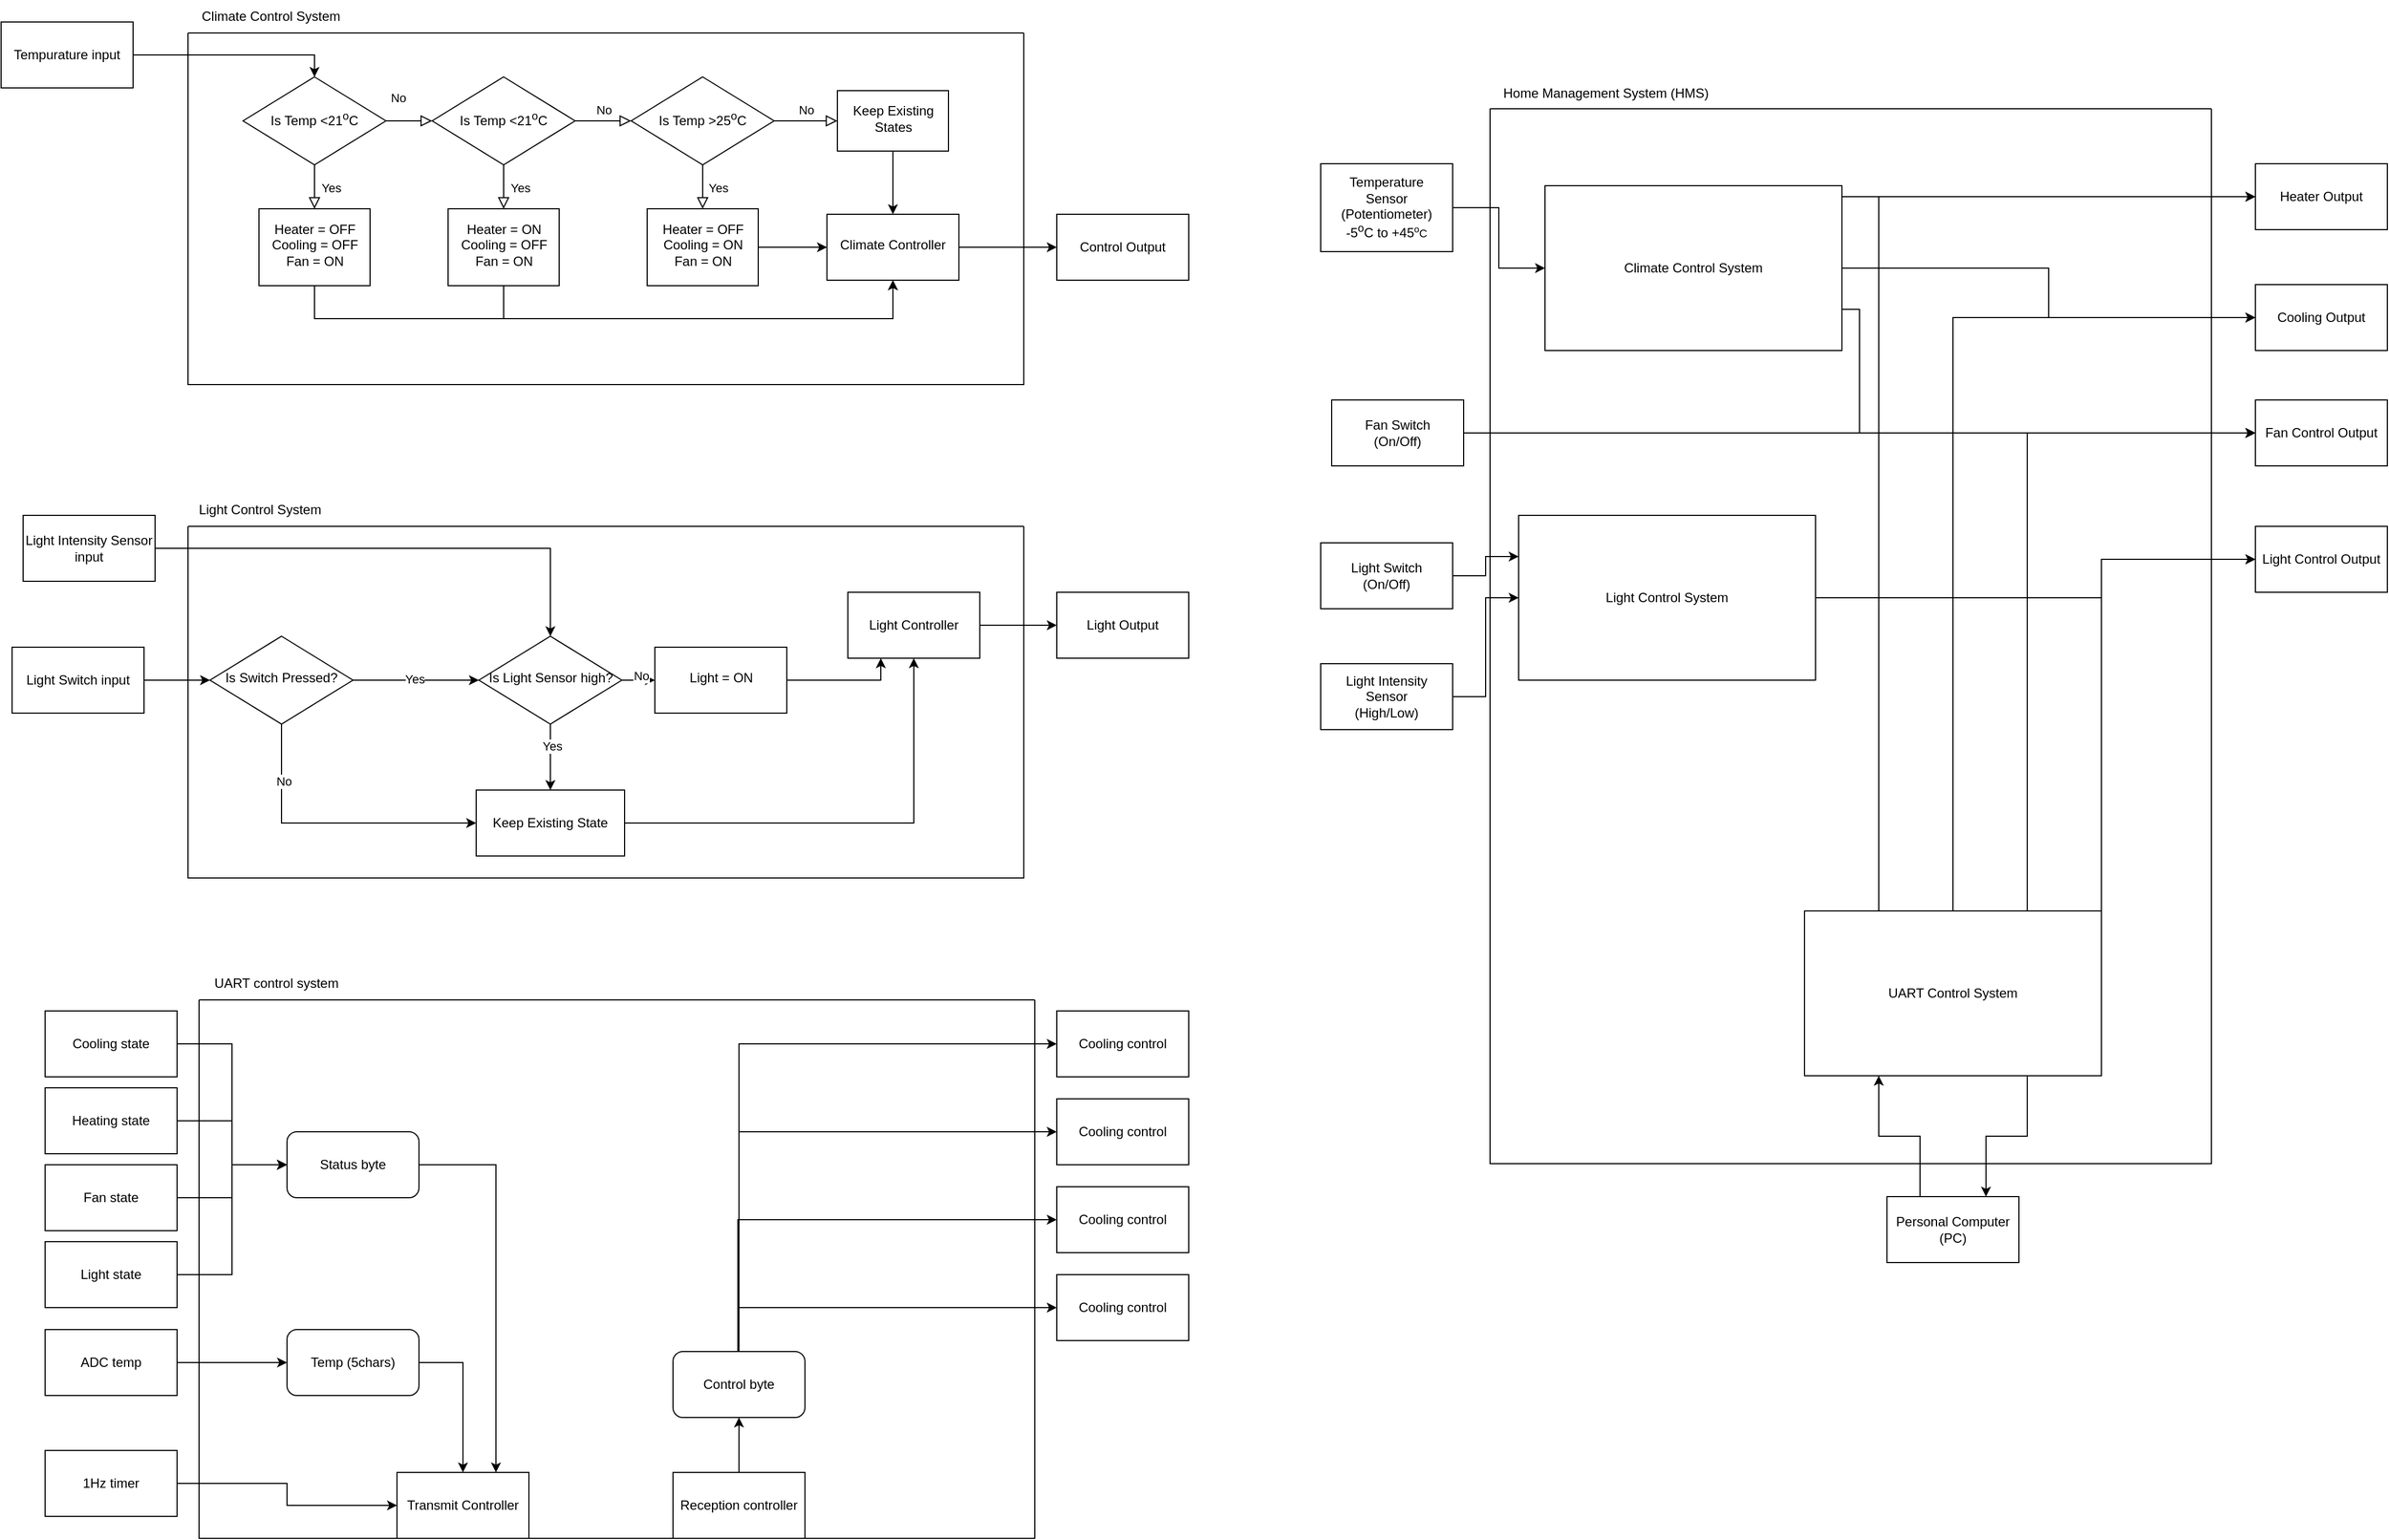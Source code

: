 <mxfile version="24.2.5" type="device">
  <diagram id="C5RBs43oDa-KdzZeNtuy" name="Page-1">
    <mxGraphModel dx="3754" dy="2619" grid="1" gridSize="10" guides="1" tooltips="1" connect="1" arrows="1" fold="1" page="1" pageScale="1" pageWidth="827" pageHeight="1169" math="0" shadow="0">
      <root>
        <mxCell id="WIyWlLk6GJQsqaUBKTNV-0" />
        <mxCell id="WIyWlLk6GJQsqaUBKTNV-1" parent="WIyWlLk6GJQsqaUBKTNV-0" />
        <mxCell id="2rXGyk0SuymWQeA6SV-Z-1" value="" style="swimlane;startSize=0;" parent="WIyWlLk6GJQsqaUBKTNV-1" vertex="1">
          <mxGeometry x="-56" y="-1001" width="656" height="960" as="geometry">
            <mxRectangle x="74" y="-1140" width="50" height="40" as="alternateBounds" />
          </mxGeometry>
        </mxCell>
        <mxCell id="WIyWlLk6GJQsqaUBKTNV-3" value="Climate Control System" style="rounded=0;whiteSpace=wrap;html=1;fontSize=12;glass=0;strokeWidth=1;shadow=0;" parent="2rXGyk0SuymWQeA6SV-Z-1" vertex="1">
          <mxGeometry x="50" y="70" width="270" height="150" as="geometry" />
        </mxCell>
        <mxCell id="xXoEjdqf35PmgsImBFYN-170" value="Light Control System" style="rounded=0;whiteSpace=wrap;html=1;fontSize=12;glass=0;strokeWidth=1;shadow=0;" vertex="1" parent="2rXGyk0SuymWQeA6SV-Z-1">
          <mxGeometry x="26" y="370" width="270" height="150" as="geometry" />
        </mxCell>
        <mxCell id="xXoEjdqf35PmgsImBFYN-194" value="UART Control System" style="rounded=0;whiteSpace=wrap;html=1;fontSize=12;glass=0;strokeWidth=1;shadow=0;" vertex="1" parent="2rXGyk0SuymWQeA6SV-Z-1">
          <mxGeometry x="286" y="730" width="270" height="150" as="geometry" />
        </mxCell>
        <mxCell id="D5I7svYoB9YriWjaTzVM-0" style="edgeStyle=orthogonalEdgeStyle;rounded=0;orthogonalLoop=1;jettySize=auto;html=1;entryX=0;entryY=0.5;entryDx=0;entryDy=0;" parent="WIyWlLk6GJQsqaUBKTNV-1" source="2rXGyk0SuymWQeA6SV-Z-3" target="WIyWlLk6GJQsqaUBKTNV-3" edge="1">
          <mxGeometry relative="1" as="geometry">
            <mxPoint x="-70" y="-911" as="targetPoint" />
          </mxGeometry>
        </mxCell>
        <mxCell id="2rXGyk0SuymWQeA6SV-Z-3" value="Temperature&lt;br&gt;Sensor&lt;br&gt;(Potentiometer)&lt;br&gt;-5&lt;sup style=&quot;border-color: var(--border-color);&quot;&gt;o&lt;/sup&gt;C to +45&lt;span style=&quot;font-size: 10px;&quot;&gt;&lt;sup&gt;o&lt;/sup&gt;C&lt;/span&gt;" style="rounded=0;whiteSpace=wrap;html=1;" parent="WIyWlLk6GJQsqaUBKTNV-1" vertex="1">
          <mxGeometry x="-210" y="-951" width="120" height="80" as="geometry" />
        </mxCell>
        <mxCell id="xXoEjdqf35PmgsImBFYN-201" style="edgeStyle=orthogonalEdgeStyle;rounded=0;orthogonalLoop=1;jettySize=auto;html=1;exitX=1;exitY=0.5;exitDx=0;exitDy=0;entryX=0;entryY=0.5;entryDx=0;entryDy=0;" edge="1" parent="WIyWlLk6GJQsqaUBKTNV-1" source="2rXGyk0SuymWQeA6SV-Z-5" target="2rXGyk0SuymWQeA6SV-Z-10">
          <mxGeometry relative="1" as="geometry" />
        </mxCell>
        <mxCell id="2rXGyk0SuymWQeA6SV-Z-5" value="Fan Switch&lt;br&gt;(On/Off)" style="rounded=0;whiteSpace=wrap;html=1;" parent="WIyWlLk6GJQsqaUBKTNV-1" vertex="1">
          <mxGeometry x="-200" y="-736" width="120" height="60" as="geometry" />
        </mxCell>
        <mxCell id="xXoEjdqf35PmgsImBFYN-202" style="edgeStyle=orthogonalEdgeStyle;rounded=0;orthogonalLoop=1;jettySize=auto;html=1;exitX=1;exitY=0.5;exitDx=0;exitDy=0;entryX=0;entryY=0.25;entryDx=0;entryDy=0;" edge="1" parent="WIyWlLk6GJQsqaUBKTNV-1" source="2rXGyk0SuymWQeA6SV-Z-6" target="xXoEjdqf35PmgsImBFYN-170">
          <mxGeometry relative="1" as="geometry" />
        </mxCell>
        <mxCell id="2rXGyk0SuymWQeA6SV-Z-6" value="Light Switch&lt;br&gt;(On/Off)" style="rounded=0;whiteSpace=wrap;html=1;" parent="WIyWlLk6GJQsqaUBKTNV-1" vertex="1">
          <mxGeometry x="-210" y="-606" width="120" height="60" as="geometry" />
        </mxCell>
        <mxCell id="xXoEjdqf35PmgsImBFYN-203" style="edgeStyle=orthogonalEdgeStyle;rounded=0;orthogonalLoop=1;jettySize=auto;html=1;exitX=1;exitY=0.5;exitDx=0;exitDy=0;entryX=0;entryY=0.5;entryDx=0;entryDy=0;" edge="1" parent="WIyWlLk6GJQsqaUBKTNV-1" source="2rXGyk0SuymWQeA6SV-Z-7" target="xXoEjdqf35PmgsImBFYN-170">
          <mxGeometry relative="1" as="geometry" />
        </mxCell>
        <mxCell id="2rXGyk0SuymWQeA6SV-Z-7" value="Light Intensity &lt;br&gt;Sensor&lt;br&gt;(High/Low)" style="rounded=0;whiteSpace=wrap;html=1;" parent="WIyWlLk6GJQsqaUBKTNV-1" vertex="1">
          <mxGeometry x="-210" y="-496" width="120" height="60" as="geometry" />
        </mxCell>
        <mxCell id="2rXGyk0SuymWQeA6SV-Z-8" value="Heater Output" style="rounded=0;whiteSpace=wrap;html=1;" parent="WIyWlLk6GJQsqaUBKTNV-1" vertex="1">
          <mxGeometry x="640" y="-951" width="120" height="60" as="geometry" />
        </mxCell>
        <mxCell id="2rXGyk0SuymWQeA6SV-Z-9" value="Cooling Output" style="rounded=0;whiteSpace=wrap;html=1;" parent="WIyWlLk6GJQsqaUBKTNV-1" vertex="1">
          <mxGeometry x="640" y="-841" width="120" height="60" as="geometry" />
        </mxCell>
        <mxCell id="2rXGyk0SuymWQeA6SV-Z-10" value="Fan Control Output" style="rounded=0;whiteSpace=wrap;html=1;" parent="WIyWlLk6GJQsqaUBKTNV-1" vertex="1">
          <mxGeometry x="640" y="-736" width="120" height="60" as="geometry" />
        </mxCell>
        <mxCell id="2rXGyk0SuymWQeA6SV-Z-11" value="Light Control Output" style="rounded=0;whiteSpace=wrap;html=1;" parent="WIyWlLk6GJQsqaUBKTNV-1" vertex="1">
          <mxGeometry x="640" y="-621" width="120" height="60" as="geometry" />
        </mxCell>
        <mxCell id="xXoEjdqf35PmgsImBFYN-196" style="edgeStyle=orthogonalEdgeStyle;rounded=0;orthogonalLoop=1;jettySize=auto;html=1;exitX=0.25;exitY=0;exitDx=0;exitDy=0;entryX=0.25;entryY=1;entryDx=0;entryDy=0;" edge="1" parent="WIyWlLk6GJQsqaUBKTNV-1" source="2rXGyk0SuymWQeA6SV-Z-12" target="xXoEjdqf35PmgsImBFYN-194">
          <mxGeometry relative="1" as="geometry" />
        </mxCell>
        <mxCell id="2rXGyk0SuymWQeA6SV-Z-12" value="Personal Computer&lt;br&gt;(PC)" style="rounded=0;whiteSpace=wrap;html=1;" parent="WIyWlLk6GJQsqaUBKTNV-1" vertex="1">
          <mxGeometry x="305" y="-11" width="120" height="60" as="geometry" />
        </mxCell>
        <mxCell id="2rXGyk0SuymWQeA6SV-Z-2" value="Home Management System (HMS)" style="text;html=1;align=center;verticalAlign=middle;resizable=0;points=[];autosize=1;strokeColor=none;fillColor=none;" parent="WIyWlLk6GJQsqaUBKTNV-1" vertex="1">
          <mxGeometry x="-56" y="-1030" width="210" height="30" as="geometry" />
        </mxCell>
        <mxCell id="xXoEjdqf35PmgsImBFYN-26" value="" style="swimlane;startSize=0;" vertex="1" parent="WIyWlLk6GJQsqaUBKTNV-1">
          <mxGeometry x="-1240" y="-1070" width="760" height="320" as="geometry">
            <mxRectangle x="74" y="-1140" width="50" height="40" as="alternateBounds" />
          </mxGeometry>
        </mxCell>
        <mxCell id="xXoEjdqf35PmgsImBFYN-81" value="Is Temp &amp;lt;21&lt;sup style=&quot;border-color: var(--border-color);&quot;&gt;o&lt;/sup&gt;C" style="rhombus;whiteSpace=wrap;html=1;shadow=0;fontFamily=Helvetica;fontSize=12;align=center;strokeWidth=1;spacing=6;spacingTop=-4;" vertex="1" parent="xXoEjdqf35PmgsImBFYN-26">
          <mxGeometry x="222" y="40" width="130" height="80" as="geometry" />
        </mxCell>
        <mxCell id="xXoEjdqf35PmgsImBFYN-82" value="No" style="edgeStyle=orthogonalEdgeStyle;rounded=0;html=1;jettySize=auto;orthogonalLoop=1;fontSize=11;endArrow=block;endFill=0;endSize=8;strokeWidth=1;shadow=0;labelBackgroundColor=none;entryX=0;entryY=0.5;entryDx=0;entryDy=0;" edge="1" parent="xXoEjdqf35PmgsImBFYN-26" source="xXoEjdqf35PmgsImBFYN-81" target="xXoEjdqf35PmgsImBFYN-84">
          <mxGeometry y="10" relative="1" as="geometry">
            <mxPoint as="offset" />
            <mxPoint x="387.0" y="80" as="targetPoint" />
          </mxGeometry>
        </mxCell>
        <mxCell id="xXoEjdqf35PmgsImBFYN-83" value="Yes" style="rounded=0;html=1;jettySize=auto;orthogonalLoop=1;fontSize=11;endArrow=block;endFill=0;endSize=8;strokeWidth=1;shadow=0;labelBackgroundColor=none;edgeStyle=orthogonalEdgeStyle;entryX=0.5;entryY=0;entryDx=0;entryDy=0;" edge="1" parent="xXoEjdqf35PmgsImBFYN-26" source="xXoEjdqf35PmgsImBFYN-81" target="xXoEjdqf35PmgsImBFYN-90">
          <mxGeometry x="0.014" y="16" relative="1" as="geometry">
            <mxPoint x="-1" as="offset" />
            <mxPoint x="287.0" y="160" as="targetPoint" />
          </mxGeometry>
        </mxCell>
        <mxCell id="xXoEjdqf35PmgsImBFYN-84" value="Is Temp &amp;gt;25&lt;sup style=&quot;border-color: var(--border-color);&quot;&gt;o&lt;/sup&gt;C" style="rhombus;whiteSpace=wrap;html=1;shadow=0;fontFamily=Helvetica;fontSize=12;align=center;strokeWidth=1;spacing=6;spacingTop=-4;" vertex="1" parent="xXoEjdqf35PmgsImBFYN-26">
          <mxGeometry x="403" y="40" width="130" height="80" as="geometry" />
        </mxCell>
        <mxCell id="xXoEjdqf35PmgsImBFYN-85" value="No" style="edgeStyle=orthogonalEdgeStyle;rounded=0;html=1;jettySize=auto;orthogonalLoop=1;fontSize=11;endArrow=block;endFill=0;endSize=8;strokeWidth=1;shadow=0;labelBackgroundColor=none;entryX=0;entryY=0.5;entryDx=0;entryDy=0;" edge="1" parent="xXoEjdqf35PmgsImBFYN-26" source="xXoEjdqf35PmgsImBFYN-84" target="xXoEjdqf35PmgsImBFYN-95">
          <mxGeometry y="10" relative="1" as="geometry">
            <mxPoint as="offset" />
            <mxPoint x="568.0" y="80" as="targetPoint" />
          </mxGeometry>
        </mxCell>
        <mxCell id="xXoEjdqf35PmgsImBFYN-86" value="Yes" style="rounded=0;html=1;jettySize=auto;orthogonalLoop=1;fontSize=11;endArrow=block;endFill=0;endSize=8;strokeWidth=1;shadow=0;labelBackgroundColor=none;edgeStyle=orthogonalEdgeStyle;entryX=0.5;entryY=0;entryDx=0;entryDy=0;" edge="1" parent="xXoEjdqf35PmgsImBFYN-26" source="xXoEjdqf35PmgsImBFYN-84" target="xXoEjdqf35PmgsImBFYN-88">
          <mxGeometry x="0.015" y="14" relative="1" as="geometry">
            <mxPoint as="offset" />
            <mxPoint x="468" y="160" as="targetPoint" />
          </mxGeometry>
        </mxCell>
        <mxCell id="xXoEjdqf35PmgsImBFYN-87" value="" style="edgeStyle=orthogonalEdgeStyle;rounded=0;orthogonalLoop=1;jettySize=auto;html=1;" edge="1" parent="xXoEjdqf35PmgsImBFYN-26" source="xXoEjdqf35PmgsImBFYN-88" target="xXoEjdqf35PmgsImBFYN-98">
          <mxGeometry relative="1" as="geometry" />
        </mxCell>
        <mxCell id="xXoEjdqf35PmgsImBFYN-88" value="Heater = OFF&lt;br style=&quot;border-color: var(--border-color);&quot;&gt;Cooling = ON&lt;br style=&quot;border-color: var(--border-color);&quot;&gt;Fan = ON" style="whiteSpace=wrap;html=1;shadow=0;strokeWidth=1;spacing=6;spacingTop=-4;" vertex="1" parent="xXoEjdqf35PmgsImBFYN-26">
          <mxGeometry x="417.5" y="160" width="101" height="70" as="geometry" />
        </mxCell>
        <mxCell id="xXoEjdqf35PmgsImBFYN-89" style="edgeStyle=orthogonalEdgeStyle;rounded=0;orthogonalLoop=1;jettySize=auto;html=1;" edge="1" parent="xXoEjdqf35PmgsImBFYN-26" source="xXoEjdqf35PmgsImBFYN-90" target="xXoEjdqf35PmgsImBFYN-98">
          <mxGeometry relative="1" as="geometry">
            <Array as="points">
              <mxPoint x="287" y="260" />
              <mxPoint x="641" y="260" />
            </Array>
          </mxGeometry>
        </mxCell>
        <mxCell id="xXoEjdqf35PmgsImBFYN-90" value="Heater = ON&lt;br&gt;Cooling = OFF&lt;br&gt;Fan = ON" style="whiteSpace=wrap;html=1;shadow=0;strokeWidth=1;spacing=6;spacingTop=-4;" vertex="1" parent="xXoEjdqf35PmgsImBFYN-26">
          <mxGeometry x="236.5" y="160" width="101" height="70" as="geometry" />
        </mxCell>
        <mxCell id="xXoEjdqf35PmgsImBFYN-91" value="Is Temp &amp;lt;21&lt;sup style=&quot;border-color: var(--border-color);&quot;&gt;o&lt;/sup&gt;C" style="rhombus;whiteSpace=wrap;html=1;shadow=0;fontFamily=Helvetica;fontSize=12;align=center;strokeWidth=1;spacing=6;spacingTop=-4;" vertex="1" parent="xXoEjdqf35PmgsImBFYN-26">
          <mxGeometry x="50" y="40" width="130" height="80" as="geometry" />
        </mxCell>
        <mxCell id="xXoEjdqf35PmgsImBFYN-92" value="No" style="edgeStyle=orthogonalEdgeStyle;rounded=0;html=1;jettySize=auto;orthogonalLoop=1;fontSize=11;endArrow=block;endFill=0;endSize=8;strokeWidth=1;shadow=0;labelBackgroundColor=none;" edge="1" parent="xXoEjdqf35PmgsImBFYN-26" source="xXoEjdqf35PmgsImBFYN-91">
          <mxGeometry x="-0.008" y="-10" relative="1" as="geometry">
            <mxPoint y="-21" as="offset" />
            <mxPoint x="222" y="80" as="targetPoint" />
          </mxGeometry>
        </mxCell>
        <mxCell id="xXoEjdqf35PmgsImBFYN-93" value="Yes" style="rounded=0;html=1;jettySize=auto;orthogonalLoop=1;fontSize=11;endArrow=block;endFill=0;endSize=8;strokeWidth=1;shadow=0;labelBackgroundColor=none;edgeStyle=orthogonalEdgeStyle;" edge="1" parent="xXoEjdqf35PmgsImBFYN-26" source="xXoEjdqf35PmgsImBFYN-91" target="xXoEjdqf35PmgsImBFYN-97">
          <mxGeometry x="0.014" y="16" relative="1" as="geometry">
            <mxPoint x="-1" as="offset" />
            <mxPoint x="115" y="160" as="targetPoint" />
          </mxGeometry>
        </mxCell>
        <mxCell id="xXoEjdqf35PmgsImBFYN-94" value="" style="edgeStyle=orthogonalEdgeStyle;rounded=0;orthogonalLoop=1;jettySize=auto;html=1;" edge="1" parent="xXoEjdqf35PmgsImBFYN-26" source="xXoEjdqf35PmgsImBFYN-95" target="xXoEjdqf35PmgsImBFYN-98">
          <mxGeometry relative="1" as="geometry" />
        </mxCell>
        <mxCell id="xXoEjdqf35PmgsImBFYN-95" value="Keep Existing States" style="whiteSpace=wrap;html=1;shadow=0;strokeWidth=1;spacing=6;spacingTop=-4;" vertex="1" parent="xXoEjdqf35PmgsImBFYN-26">
          <mxGeometry x="590.5" y="52.5" width="101" height="55" as="geometry" />
        </mxCell>
        <mxCell id="xXoEjdqf35PmgsImBFYN-96" style="edgeStyle=orthogonalEdgeStyle;rounded=0;orthogonalLoop=1;jettySize=auto;html=1;" edge="1" parent="xXoEjdqf35PmgsImBFYN-26" source="xXoEjdqf35PmgsImBFYN-97" target="xXoEjdqf35PmgsImBFYN-98">
          <mxGeometry relative="1" as="geometry">
            <Array as="points">
              <mxPoint x="115" y="260" />
              <mxPoint x="641" y="260" />
            </Array>
          </mxGeometry>
        </mxCell>
        <mxCell id="xXoEjdqf35PmgsImBFYN-97" value="Heater = OFF&lt;br&gt;Cooling = OFF&lt;br&gt;Fan = ON" style="whiteSpace=wrap;html=1;shadow=0;strokeWidth=1;spacing=6;spacingTop=-4;" vertex="1" parent="xXoEjdqf35PmgsImBFYN-26">
          <mxGeometry x="64.5" y="160" width="101" height="70" as="geometry" />
        </mxCell>
        <mxCell id="xXoEjdqf35PmgsImBFYN-98" value="Climate Controller" style="whiteSpace=wrap;html=1;shadow=0;strokeWidth=1;spacing=6;spacingTop=-4;" vertex="1" parent="xXoEjdqf35PmgsImBFYN-26">
          <mxGeometry x="581" y="165" width="120" height="60" as="geometry" />
        </mxCell>
        <mxCell id="xXoEjdqf35PmgsImBFYN-79" value="Climate Control System" style="text;html=1;align=center;verticalAlign=middle;resizable=0;points=[];autosize=1;strokeColor=none;fillColor=none;" vertex="1" parent="WIyWlLk6GJQsqaUBKTNV-1">
          <mxGeometry x="-1240" y="-1100" width="150" height="30" as="geometry" />
        </mxCell>
        <mxCell id="xXoEjdqf35PmgsImBFYN-99" style="edgeStyle=orthogonalEdgeStyle;rounded=0;orthogonalLoop=1;jettySize=auto;html=1;exitX=1;exitY=0.5;exitDx=0;exitDy=0;entryX=0.5;entryY=0;entryDx=0;entryDy=0;" edge="1" parent="WIyWlLk6GJQsqaUBKTNV-1" source="xXoEjdqf35PmgsImBFYN-80" target="xXoEjdqf35PmgsImBFYN-91">
          <mxGeometry relative="1" as="geometry" />
        </mxCell>
        <mxCell id="xXoEjdqf35PmgsImBFYN-80" value="Tempurature input" style="rounded=0;whiteSpace=wrap;html=1;" vertex="1" parent="WIyWlLk6GJQsqaUBKTNV-1">
          <mxGeometry x="-1410" y="-1080" width="120" height="60" as="geometry" />
        </mxCell>
        <mxCell id="xXoEjdqf35PmgsImBFYN-100" value="Control Output" style="rounded=0;whiteSpace=wrap;html=1;" vertex="1" parent="WIyWlLk6GJQsqaUBKTNV-1">
          <mxGeometry x="-450" y="-905" width="120" height="60" as="geometry" />
        </mxCell>
        <mxCell id="xXoEjdqf35PmgsImBFYN-101" value="" style="edgeStyle=orthogonalEdgeStyle;rounded=0;orthogonalLoop=1;jettySize=auto;html=1;" edge="1" parent="WIyWlLk6GJQsqaUBKTNV-1" source="xXoEjdqf35PmgsImBFYN-98" target="xXoEjdqf35PmgsImBFYN-100">
          <mxGeometry relative="1" as="geometry" />
        </mxCell>
        <mxCell id="xXoEjdqf35PmgsImBFYN-126" value="" style="swimlane;startSize=0;" vertex="1" parent="WIyWlLk6GJQsqaUBKTNV-1">
          <mxGeometry x="-1240" y="-621" width="760" height="320" as="geometry">
            <mxRectangle x="74" y="-1140" width="50" height="40" as="alternateBounds" />
          </mxGeometry>
        </mxCell>
        <mxCell id="xXoEjdqf35PmgsImBFYN-152" value="" style="edgeStyle=orthogonalEdgeStyle;rounded=0;orthogonalLoop=1;jettySize=auto;html=1;exitX=1;exitY=0.5;exitDx=0;exitDy=0;" edge="1" parent="xXoEjdqf35PmgsImBFYN-126" target="xXoEjdqf35PmgsImBFYN-158" source="xXoEjdqf35PmgsImBFYN-166">
          <mxGeometry relative="1" as="geometry">
            <mxPoint x="154.5" y="140" as="sourcePoint" />
          </mxGeometry>
        </mxCell>
        <mxCell id="xXoEjdqf35PmgsImBFYN-153" value="Yes" style="edgeLabel;html=1;align=center;verticalAlign=middle;resizable=0;points=[];" vertex="1" connectable="0" parent="xXoEjdqf35PmgsImBFYN-152">
          <mxGeometry x="-0.018" y="1" relative="1" as="geometry">
            <mxPoint as="offset" />
          </mxGeometry>
        </mxCell>
        <mxCell id="xXoEjdqf35PmgsImBFYN-154" value="" style="edgeStyle=orthogonalEdgeStyle;rounded=0;orthogonalLoop=1;jettySize=auto;html=1;" edge="1" parent="xXoEjdqf35PmgsImBFYN-126" source="xXoEjdqf35PmgsImBFYN-158" target="xXoEjdqf35PmgsImBFYN-163">
          <mxGeometry relative="1" as="geometry" />
        </mxCell>
        <mxCell id="xXoEjdqf35PmgsImBFYN-155" value="Yes" style="edgeLabel;html=1;align=center;verticalAlign=middle;resizable=0;points=[];" vertex="1" connectable="0" parent="xXoEjdqf35PmgsImBFYN-154">
          <mxGeometry x="-0.34" y="1" relative="1" as="geometry">
            <mxPoint as="offset" />
          </mxGeometry>
        </mxCell>
        <mxCell id="xXoEjdqf35PmgsImBFYN-156" value="" style="edgeStyle=orthogonalEdgeStyle;rounded=0;orthogonalLoop=1;jettySize=auto;html=1;" edge="1" parent="xXoEjdqf35PmgsImBFYN-126" source="xXoEjdqf35PmgsImBFYN-158" target="xXoEjdqf35PmgsImBFYN-165">
          <mxGeometry relative="1" as="geometry" />
        </mxCell>
        <mxCell id="xXoEjdqf35PmgsImBFYN-157" value="No" style="edgeLabel;html=1;align=center;verticalAlign=middle;resizable=0;points=[];" vertex="1" connectable="0" parent="xXoEjdqf35PmgsImBFYN-156">
          <mxGeometry x="0.504" y="4" relative="1" as="geometry">
            <mxPoint as="offset" />
          </mxGeometry>
        </mxCell>
        <mxCell id="xXoEjdqf35PmgsImBFYN-158" value="Is Light Sensor high?" style="rhombus;whiteSpace=wrap;html=1;shadow=0;fontFamily=Helvetica;fontSize=12;align=center;strokeWidth=1;spacing=6;spacingTop=-4;" vertex="1" parent="xXoEjdqf35PmgsImBFYN-126">
          <mxGeometry x="264.5" y="100" width="130" height="80" as="geometry" />
        </mxCell>
        <mxCell id="xXoEjdqf35PmgsImBFYN-159" value="Light Controller" style="rounded=0;whiteSpace=wrap;html=1;" vertex="1" parent="xXoEjdqf35PmgsImBFYN-126">
          <mxGeometry x="600" y="60" width="120" height="60" as="geometry" />
        </mxCell>
        <mxCell id="xXoEjdqf35PmgsImBFYN-160" style="edgeStyle=orthogonalEdgeStyle;rounded=0;orthogonalLoop=1;jettySize=auto;html=1;entryX=0.5;entryY=1;entryDx=0;entryDy=0;" edge="1" parent="xXoEjdqf35PmgsImBFYN-126" source="xXoEjdqf35PmgsImBFYN-163" target="xXoEjdqf35PmgsImBFYN-159">
          <mxGeometry relative="1" as="geometry">
            <mxPoint x="584.5" y="110" as="targetPoint" />
          </mxGeometry>
        </mxCell>
        <mxCell id="xXoEjdqf35PmgsImBFYN-161" style="edgeStyle=orthogonalEdgeStyle;rounded=0;orthogonalLoop=1;jettySize=auto;html=1;exitX=0.5;exitY=1;exitDx=0;exitDy=0;entryX=0;entryY=0.5;entryDx=0;entryDy=0;" edge="1" parent="xXoEjdqf35PmgsImBFYN-126" target="xXoEjdqf35PmgsImBFYN-163" source="xXoEjdqf35PmgsImBFYN-166">
          <mxGeometry relative="1" as="geometry">
            <mxPoint x="89.5" y="180" as="sourcePoint" />
          </mxGeometry>
        </mxCell>
        <mxCell id="xXoEjdqf35PmgsImBFYN-162" value="No" style="edgeLabel;html=1;align=center;verticalAlign=middle;resizable=0;points=[];" vertex="1" connectable="0" parent="xXoEjdqf35PmgsImBFYN-161">
          <mxGeometry x="-0.616" y="2" relative="1" as="geometry">
            <mxPoint as="offset" />
          </mxGeometry>
        </mxCell>
        <mxCell id="xXoEjdqf35PmgsImBFYN-163" value="Keep Existing State" style="rounded=0;whiteSpace=wrap;html=1;" vertex="1" parent="xXoEjdqf35PmgsImBFYN-126">
          <mxGeometry x="262" y="240" width="135" height="60" as="geometry" />
        </mxCell>
        <mxCell id="xXoEjdqf35PmgsImBFYN-164" style="edgeStyle=orthogonalEdgeStyle;rounded=0;orthogonalLoop=1;jettySize=auto;html=1;exitX=1;exitY=0.5;exitDx=0;exitDy=0;entryX=0.25;entryY=1;entryDx=0;entryDy=0;" edge="1" parent="xXoEjdqf35PmgsImBFYN-126" source="xXoEjdqf35PmgsImBFYN-165" target="xXoEjdqf35PmgsImBFYN-159">
          <mxGeometry relative="1" as="geometry" />
        </mxCell>
        <mxCell id="xXoEjdqf35PmgsImBFYN-165" value="Light = ON" style="whiteSpace=wrap;html=1;shadow=0;strokeWidth=1;spacing=6;spacingTop=-4;" vertex="1" parent="xXoEjdqf35PmgsImBFYN-126">
          <mxGeometry x="424.5" y="110" width="120" height="60" as="geometry" />
        </mxCell>
        <mxCell id="xXoEjdqf35PmgsImBFYN-166" value="Is Switch Pressed?" style="rhombus;whiteSpace=wrap;html=1;shadow=0;fontFamily=Helvetica;fontSize=12;align=center;strokeWidth=1;spacing=6;spacingTop=-4;" vertex="1" parent="xXoEjdqf35PmgsImBFYN-126">
          <mxGeometry x="20" y="100" width="130" height="80" as="geometry" />
        </mxCell>
        <mxCell id="xXoEjdqf35PmgsImBFYN-145" value="Light Control System" style="text;html=1;align=center;verticalAlign=middle;resizable=0;points=[];autosize=1;strokeColor=none;fillColor=none;" vertex="1" parent="WIyWlLk6GJQsqaUBKTNV-1">
          <mxGeometry x="-1240" y="-651" width="130" height="30" as="geometry" />
        </mxCell>
        <mxCell id="xXoEjdqf35PmgsImBFYN-168" style="edgeStyle=orthogonalEdgeStyle;rounded=0;orthogonalLoop=1;jettySize=auto;html=1;exitX=1;exitY=0.5;exitDx=0;exitDy=0;" edge="1" parent="WIyWlLk6GJQsqaUBKTNV-1" source="xXoEjdqf35PmgsImBFYN-147" target="xXoEjdqf35PmgsImBFYN-158">
          <mxGeometry relative="1" as="geometry" />
        </mxCell>
        <mxCell id="xXoEjdqf35PmgsImBFYN-147" value="Light Intensity Sensor input" style="rounded=0;whiteSpace=wrap;html=1;" vertex="1" parent="WIyWlLk6GJQsqaUBKTNV-1">
          <mxGeometry x="-1390" y="-631" width="120" height="60" as="geometry" />
        </mxCell>
        <mxCell id="xXoEjdqf35PmgsImBFYN-148" value="Light Output" style="rounded=0;whiteSpace=wrap;html=1;" vertex="1" parent="WIyWlLk6GJQsqaUBKTNV-1">
          <mxGeometry x="-450" y="-561" width="120" height="60" as="geometry" />
        </mxCell>
        <mxCell id="xXoEjdqf35PmgsImBFYN-167" value="" style="edgeStyle=orthogonalEdgeStyle;rounded=0;orthogonalLoop=1;jettySize=auto;html=1;" edge="1" parent="WIyWlLk6GJQsqaUBKTNV-1" source="xXoEjdqf35PmgsImBFYN-150" target="xXoEjdqf35PmgsImBFYN-166">
          <mxGeometry relative="1" as="geometry" />
        </mxCell>
        <mxCell id="xXoEjdqf35PmgsImBFYN-150" value="Light Switch input" style="rounded=0;whiteSpace=wrap;html=1;" vertex="1" parent="WIyWlLk6GJQsqaUBKTNV-1">
          <mxGeometry x="-1400" y="-511" width="120" height="60" as="geometry" />
        </mxCell>
        <mxCell id="xXoEjdqf35PmgsImBFYN-169" value="" style="edgeStyle=orthogonalEdgeStyle;rounded=0;orthogonalLoop=1;jettySize=auto;html=1;" edge="1" parent="WIyWlLk6GJQsqaUBKTNV-1" source="xXoEjdqf35PmgsImBFYN-159" target="xXoEjdqf35PmgsImBFYN-148">
          <mxGeometry relative="1" as="geometry" />
        </mxCell>
        <mxCell id="xXoEjdqf35PmgsImBFYN-195" style="edgeStyle=orthogonalEdgeStyle;rounded=0;orthogonalLoop=1;jettySize=auto;html=1;exitX=0.75;exitY=1;exitDx=0;exitDy=0;entryX=0.75;entryY=0;entryDx=0;entryDy=0;" edge="1" parent="WIyWlLk6GJQsqaUBKTNV-1" source="xXoEjdqf35PmgsImBFYN-194" target="2rXGyk0SuymWQeA6SV-Z-12">
          <mxGeometry relative="1" as="geometry" />
        </mxCell>
        <mxCell id="xXoEjdqf35PmgsImBFYN-198" style="edgeStyle=orthogonalEdgeStyle;rounded=0;orthogonalLoop=1;jettySize=auto;html=1;exitX=1;exitY=0.25;exitDx=0;exitDy=0;entryX=0;entryY=0.5;entryDx=0;entryDy=0;" edge="1" parent="WIyWlLk6GJQsqaUBKTNV-1" source="WIyWlLk6GJQsqaUBKTNV-3" target="2rXGyk0SuymWQeA6SV-Z-8">
          <mxGeometry relative="1" as="geometry">
            <Array as="points">
              <mxPoint x="264" y="-921" />
            </Array>
          </mxGeometry>
        </mxCell>
        <mxCell id="xXoEjdqf35PmgsImBFYN-199" style="edgeStyle=orthogonalEdgeStyle;rounded=0;orthogonalLoop=1;jettySize=auto;html=1;exitX=1;exitY=0.5;exitDx=0;exitDy=0;entryX=0;entryY=0.5;entryDx=0;entryDy=0;" edge="1" parent="WIyWlLk6GJQsqaUBKTNV-1" source="WIyWlLk6GJQsqaUBKTNV-3" target="2rXGyk0SuymWQeA6SV-Z-9">
          <mxGeometry relative="1" as="geometry" />
        </mxCell>
        <mxCell id="xXoEjdqf35PmgsImBFYN-200" style="edgeStyle=orthogonalEdgeStyle;rounded=0;orthogonalLoop=1;jettySize=auto;html=1;exitX=1;exitY=0.75;exitDx=0;exitDy=0;entryX=0;entryY=0.5;entryDx=0;entryDy=0;" edge="1" parent="WIyWlLk6GJQsqaUBKTNV-1" source="WIyWlLk6GJQsqaUBKTNV-3" target="2rXGyk0SuymWQeA6SV-Z-10">
          <mxGeometry relative="1" as="geometry">
            <Array as="points">
              <mxPoint x="280" y="-819" />
              <mxPoint x="280" y="-706" />
            </Array>
          </mxGeometry>
        </mxCell>
        <mxCell id="xXoEjdqf35PmgsImBFYN-204" style="edgeStyle=orthogonalEdgeStyle;rounded=0;orthogonalLoop=1;jettySize=auto;html=1;exitX=1;exitY=0.5;exitDx=0;exitDy=0;entryX=0;entryY=0.5;entryDx=0;entryDy=0;" edge="1" parent="WIyWlLk6GJQsqaUBKTNV-1" source="xXoEjdqf35PmgsImBFYN-170" target="2rXGyk0SuymWQeA6SV-Z-11">
          <mxGeometry relative="1" as="geometry">
            <Array as="points">
              <mxPoint x="500" y="-556" />
              <mxPoint x="500" y="-591" />
            </Array>
          </mxGeometry>
        </mxCell>
        <mxCell id="xXoEjdqf35PmgsImBFYN-205" style="edgeStyle=orthogonalEdgeStyle;rounded=0;orthogonalLoop=1;jettySize=auto;html=1;exitX=0.25;exitY=0;exitDx=0;exitDy=0;entryX=0;entryY=0.5;entryDx=0;entryDy=0;" edge="1" parent="WIyWlLk6GJQsqaUBKTNV-1" source="xXoEjdqf35PmgsImBFYN-194" target="2rXGyk0SuymWQeA6SV-Z-8">
          <mxGeometry relative="1" as="geometry">
            <mxPoint x="650" y="-451" as="targetPoint" />
          </mxGeometry>
        </mxCell>
        <mxCell id="xXoEjdqf35PmgsImBFYN-206" style="edgeStyle=orthogonalEdgeStyle;rounded=0;orthogonalLoop=1;jettySize=auto;html=1;exitX=0.5;exitY=0;exitDx=0;exitDy=0;entryX=0;entryY=0.5;entryDx=0;entryDy=0;" edge="1" parent="WIyWlLk6GJQsqaUBKTNV-1" source="xXoEjdqf35PmgsImBFYN-194" target="2rXGyk0SuymWQeA6SV-Z-9">
          <mxGeometry relative="1" as="geometry" />
        </mxCell>
        <mxCell id="xXoEjdqf35PmgsImBFYN-207" style="edgeStyle=orthogonalEdgeStyle;rounded=0;orthogonalLoop=1;jettySize=auto;html=1;exitX=0.75;exitY=0;exitDx=0;exitDy=0;entryX=0;entryY=0.5;entryDx=0;entryDy=0;" edge="1" parent="WIyWlLk6GJQsqaUBKTNV-1" source="xXoEjdqf35PmgsImBFYN-194" target="2rXGyk0SuymWQeA6SV-Z-10">
          <mxGeometry relative="1" as="geometry" />
        </mxCell>
        <mxCell id="xXoEjdqf35PmgsImBFYN-208" style="edgeStyle=orthogonalEdgeStyle;rounded=0;orthogonalLoop=1;jettySize=auto;html=1;exitX=1;exitY=0;exitDx=0;exitDy=0;entryX=0;entryY=0.5;entryDx=0;entryDy=0;" edge="1" parent="WIyWlLk6GJQsqaUBKTNV-1" source="xXoEjdqf35PmgsImBFYN-194" target="2rXGyk0SuymWQeA6SV-Z-11">
          <mxGeometry relative="1" as="geometry" />
        </mxCell>
        <mxCell id="xXoEjdqf35PmgsImBFYN-209" value="" style="swimlane;startSize=0;" vertex="1" parent="WIyWlLk6GJQsqaUBKTNV-1">
          <mxGeometry x="-1230" y="-190" width="760" height="490" as="geometry">
            <mxRectangle x="74" y="-1140" width="50" height="40" as="alternateBounds" />
          </mxGeometry>
        </mxCell>
        <mxCell id="xXoEjdqf35PmgsImBFYN-244" style="edgeStyle=orthogonalEdgeStyle;rounded=0;orthogonalLoop=1;jettySize=auto;html=1;exitX=1;exitY=0.5;exitDx=0;exitDy=0;entryX=0.75;entryY=0;entryDx=0;entryDy=0;" edge="1" parent="xXoEjdqf35PmgsImBFYN-209" source="xXoEjdqf35PmgsImBFYN-232" target="xXoEjdqf35PmgsImBFYN-241">
          <mxGeometry relative="1" as="geometry" />
        </mxCell>
        <mxCell id="xXoEjdqf35PmgsImBFYN-232" value="Status byte" style="rounded=1;whiteSpace=wrap;html=1;" vertex="1" parent="xXoEjdqf35PmgsImBFYN-209">
          <mxGeometry x="80" y="120" width="120" height="60" as="geometry" />
        </mxCell>
        <mxCell id="xXoEjdqf35PmgsImBFYN-243" style="edgeStyle=orthogonalEdgeStyle;rounded=0;orthogonalLoop=1;jettySize=auto;html=1;exitX=1;exitY=0.5;exitDx=0;exitDy=0;entryX=0.5;entryY=0;entryDx=0;entryDy=0;" edge="1" parent="xXoEjdqf35PmgsImBFYN-209" source="xXoEjdqf35PmgsImBFYN-239" target="xXoEjdqf35PmgsImBFYN-241">
          <mxGeometry relative="1" as="geometry" />
        </mxCell>
        <mxCell id="xXoEjdqf35PmgsImBFYN-239" value="Temp (5chars)" style="rounded=1;whiteSpace=wrap;html=1;" vertex="1" parent="xXoEjdqf35PmgsImBFYN-209">
          <mxGeometry x="80" y="300" width="120" height="60" as="geometry" />
        </mxCell>
        <mxCell id="xXoEjdqf35PmgsImBFYN-241" value="Transmit Controller" style="rounded=0;whiteSpace=wrap;html=1;" vertex="1" parent="xXoEjdqf35PmgsImBFYN-209">
          <mxGeometry x="180" y="430" width="120" height="60" as="geometry" />
        </mxCell>
        <mxCell id="xXoEjdqf35PmgsImBFYN-247" style="edgeStyle=orthogonalEdgeStyle;rounded=0;orthogonalLoop=1;jettySize=auto;html=1;exitX=0.5;exitY=0;exitDx=0;exitDy=0;entryX=0.5;entryY=1;entryDx=0;entryDy=0;" edge="1" parent="xXoEjdqf35PmgsImBFYN-209" source="xXoEjdqf35PmgsImBFYN-245" target="xXoEjdqf35PmgsImBFYN-246">
          <mxGeometry relative="1" as="geometry" />
        </mxCell>
        <mxCell id="xXoEjdqf35PmgsImBFYN-245" value="Reception controller" style="rounded=0;whiteSpace=wrap;html=1;" vertex="1" parent="xXoEjdqf35PmgsImBFYN-209">
          <mxGeometry x="431" y="430" width="120" height="60" as="geometry" />
        </mxCell>
        <mxCell id="xXoEjdqf35PmgsImBFYN-246" value="Control byte" style="rounded=1;whiteSpace=wrap;html=1;" vertex="1" parent="xXoEjdqf35PmgsImBFYN-209">
          <mxGeometry x="431" y="320" width="120" height="60" as="geometry" />
        </mxCell>
        <mxCell id="xXoEjdqf35PmgsImBFYN-225" value="UART control system" style="text;html=1;align=center;verticalAlign=middle;resizable=0;points=[];autosize=1;strokeColor=none;fillColor=none;" vertex="1" parent="WIyWlLk6GJQsqaUBKTNV-1">
          <mxGeometry x="-1230" y="-220" width="140" height="30" as="geometry" />
        </mxCell>
        <mxCell id="xXoEjdqf35PmgsImBFYN-242" style="edgeStyle=orthogonalEdgeStyle;rounded=0;orthogonalLoop=1;jettySize=auto;html=1;exitX=1;exitY=0.5;exitDx=0;exitDy=0;entryX=0;entryY=0.5;entryDx=0;entryDy=0;" edge="1" parent="WIyWlLk6GJQsqaUBKTNV-1" source="xXoEjdqf35PmgsImBFYN-226" target="xXoEjdqf35PmgsImBFYN-241">
          <mxGeometry relative="1" as="geometry" />
        </mxCell>
        <mxCell id="xXoEjdqf35PmgsImBFYN-226" value="1Hz timer" style="rounded=0;whiteSpace=wrap;html=1;" vertex="1" parent="WIyWlLk6GJQsqaUBKTNV-1">
          <mxGeometry x="-1370" y="220" width="120" height="60" as="geometry" />
        </mxCell>
        <mxCell id="xXoEjdqf35PmgsImBFYN-233" style="edgeStyle=orthogonalEdgeStyle;rounded=0;orthogonalLoop=1;jettySize=auto;html=1;exitX=1;exitY=0.5;exitDx=0;exitDy=0;entryX=0;entryY=0.5;entryDx=0;entryDy=0;" edge="1" parent="WIyWlLk6GJQsqaUBKTNV-1" source="xXoEjdqf35PmgsImBFYN-227" target="xXoEjdqf35PmgsImBFYN-232">
          <mxGeometry relative="1" as="geometry" />
        </mxCell>
        <mxCell id="xXoEjdqf35PmgsImBFYN-227" value="Cooling state" style="rounded=0;whiteSpace=wrap;html=1;" vertex="1" parent="WIyWlLk6GJQsqaUBKTNV-1">
          <mxGeometry x="-1370" y="-180" width="120" height="60" as="geometry" />
        </mxCell>
        <mxCell id="xXoEjdqf35PmgsImBFYN-234" style="edgeStyle=orthogonalEdgeStyle;rounded=0;orthogonalLoop=1;jettySize=auto;html=1;exitX=1;exitY=0.5;exitDx=0;exitDy=0;entryX=0;entryY=0.5;entryDx=0;entryDy=0;" edge="1" parent="WIyWlLk6GJQsqaUBKTNV-1" source="xXoEjdqf35PmgsImBFYN-228" target="xXoEjdqf35PmgsImBFYN-232">
          <mxGeometry relative="1" as="geometry">
            <mxPoint x="-1110" y="-90" as="targetPoint" />
          </mxGeometry>
        </mxCell>
        <mxCell id="xXoEjdqf35PmgsImBFYN-228" value="Heating state" style="rounded=0;whiteSpace=wrap;html=1;" vertex="1" parent="WIyWlLk6GJQsqaUBKTNV-1">
          <mxGeometry x="-1370" y="-110" width="120" height="60" as="geometry" />
        </mxCell>
        <mxCell id="xXoEjdqf35PmgsImBFYN-237" style="edgeStyle=orthogonalEdgeStyle;rounded=0;orthogonalLoop=1;jettySize=auto;html=1;exitX=1;exitY=0.5;exitDx=0;exitDy=0;entryX=0;entryY=0.5;entryDx=0;entryDy=0;" edge="1" parent="WIyWlLk6GJQsqaUBKTNV-1" source="xXoEjdqf35PmgsImBFYN-230" target="xXoEjdqf35PmgsImBFYN-232">
          <mxGeometry relative="1" as="geometry" />
        </mxCell>
        <mxCell id="xXoEjdqf35PmgsImBFYN-230" value="Fan state" style="rounded=0;whiteSpace=wrap;html=1;" vertex="1" parent="WIyWlLk6GJQsqaUBKTNV-1">
          <mxGeometry x="-1370" y="-40" width="120" height="60" as="geometry" />
        </mxCell>
        <mxCell id="xXoEjdqf35PmgsImBFYN-235" style="edgeStyle=orthogonalEdgeStyle;rounded=0;orthogonalLoop=1;jettySize=auto;html=1;exitX=1;exitY=0.5;exitDx=0;exitDy=0;entryX=0;entryY=0.5;entryDx=0;entryDy=0;" edge="1" parent="WIyWlLk6GJQsqaUBKTNV-1" source="xXoEjdqf35PmgsImBFYN-229" target="xXoEjdqf35PmgsImBFYN-232">
          <mxGeometry relative="1" as="geometry" />
        </mxCell>
        <mxCell id="xXoEjdqf35PmgsImBFYN-229" value="Light state" style="rounded=0;whiteSpace=wrap;html=1;" vertex="1" parent="WIyWlLk6GJQsqaUBKTNV-1">
          <mxGeometry x="-1370" y="30" width="120" height="60" as="geometry" />
        </mxCell>
        <mxCell id="xXoEjdqf35PmgsImBFYN-240" style="edgeStyle=orthogonalEdgeStyle;rounded=0;orthogonalLoop=1;jettySize=auto;html=1;exitX=1;exitY=0.5;exitDx=0;exitDy=0;entryX=0;entryY=0.5;entryDx=0;entryDy=0;" edge="1" parent="WIyWlLk6GJQsqaUBKTNV-1" source="xXoEjdqf35PmgsImBFYN-231" target="xXoEjdqf35PmgsImBFYN-239">
          <mxGeometry relative="1" as="geometry" />
        </mxCell>
        <mxCell id="xXoEjdqf35PmgsImBFYN-231" value="ADC temp" style="rounded=0;whiteSpace=wrap;html=1;" vertex="1" parent="WIyWlLk6GJQsqaUBKTNV-1">
          <mxGeometry x="-1370" y="110" width="120" height="60" as="geometry" />
        </mxCell>
        <mxCell id="xXoEjdqf35PmgsImBFYN-248" value="Cooling control" style="rounded=0;whiteSpace=wrap;html=1;" vertex="1" parent="WIyWlLk6GJQsqaUBKTNV-1">
          <mxGeometry x="-450" y="-180" width="120" height="60" as="geometry" />
        </mxCell>
        <mxCell id="xXoEjdqf35PmgsImBFYN-249" value="Cooling control" style="rounded=0;whiteSpace=wrap;html=1;" vertex="1" parent="WIyWlLk6GJQsqaUBKTNV-1">
          <mxGeometry x="-450" y="-100" width="120" height="60" as="geometry" />
        </mxCell>
        <mxCell id="xXoEjdqf35PmgsImBFYN-254" style="edgeStyle=orthogonalEdgeStyle;rounded=0;orthogonalLoop=1;jettySize=auto;html=1;exitX=0;exitY=0.5;exitDx=0;exitDy=0;entryX=0;entryY=0.5;entryDx=0;entryDy=0;" edge="1" parent="WIyWlLk6GJQsqaUBKTNV-1" target="xXoEjdqf35PmgsImBFYN-250">
          <mxGeometry relative="1" as="geometry">
            <mxPoint x="-740" y="130" as="sourcePoint" />
            <Array as="points">
              <mxPoint x="-740" y="10" />
            </Array>
          </mxGeometry>
        </mxCell>
        <mxCell id="xXoEjdqf35PmgsImBFYN-250" value="Cooling control" style="rounded=0;whiteSpace=wrap;html=1;" vertex="1" parent="WIyWlLk6GJQsqaUBKTNV-1">
          <mxGeometry x="-450" y="-20" width="120" height="60" as="geometry" />
        </mxCell>
        <mxCell id="xXoEjdqf35PmgsImBFYN-255" style="edgeStyle=orthogonalEdgeStyle;rounded=0;orthogonalLoop=1;jettySize=auto;html=1;exitX=0;exitY=0.5;exitDx=0;exitDy=0;entryX=0;entryY=0.5;entryDx=0;entryDy=0;" edge="1" parent="WIyWlLk6GJQsqaUBKTNV-1" target="xXoEjdqf35PmgsImBFYN-251">
          <mxGeometry relative="1" as="geometry">
            <mxPoint x="-740" y="130" as="sourcePoint" />
            <Array as="points">
              <mxPoint x="-740" y="90" />
            </Array>
          </mxGeometry>
        </mxCell>
        <mxCell id="xXoEjdqf35PmgsImBFYN-251" value="Cooling control" style="rounded=0;whiteSpace=wrap;html=1;" vertex="1" parent="WIyWlLk6GJQsqaUBKTNV-1">
          <mxGeometry x="-450" y="60" width="120" height="60" as="geometry" />
        </mxCell>
        <mxCell id="xXoEjdqf35PmgsImBFYN-252" style="edgeStyle=orthogonalEdgeStyle;rounded=0;orthogonalLoop=1;jettySize=auto;html=1;exitX=0.5;exitY=0;exitDx=0;exitDy=0;entryX=0;entryY=0.5;entryDx=0;entryDy=0;" edge="1" parent="WIyWlLk6GJQsqaUBKTNV-1" source="xXoEjdqf35PmgsImBFYN-246" target="xXoEjdqf35PmgsImBFYN-248">
          <mxGeometry relative="1" as="geometry" />
        </mxCell>
        <mxCell id="xXoEjdqf35PmgsImBFYN-253" style="edgeStyle=orthogonalEdgeStyle;rounded=0;orthogonalLoop=1;jettySize=auto;html=1;exitX=0.5;exitY=0;exitDx=0;exitDy=0;entryX=0;entryY=0.5;entryDx=0;entryDy=0;" edge="1" parent="WIyWlLk6GJQsqaUBKTNV-1" source="xXoEjdqf35PmgsImBFYN-246" target="xXoEjdqf35PmgsImBFYN-249">
          <mxGeometry relative="1" as="geometry" />
        </mxCell>
      </root>
    </mxGraphModel>
  </diagram>
</mxfile>
